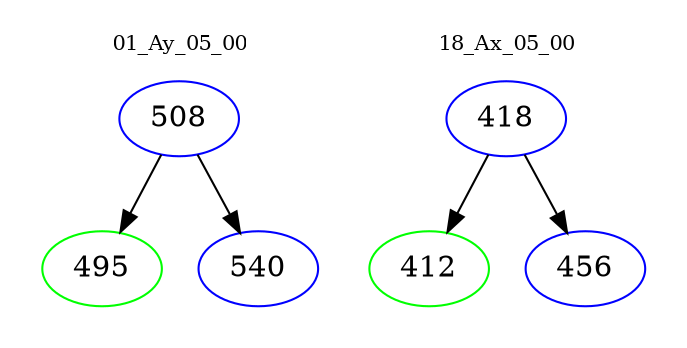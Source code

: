 digraph{
subgraph cluster_0 {
color = white
label = "01_Ay_05_00";
fontsize=10;
T0_508 [label="508", color="blue"]
T0_508 -> T0_495 [color="black"]
T0_495 [label="495", color="green"]
T0_508 -> T0_540 [color="black"]
T0_540 [label="540", color="blue"]
}
subgraph cluster_1 {
color = white
label = "18_Ax_05_00";
fontsize=10;
T1_418 [label="418", color="blue"]
T1_418 -> T1_412 [color="black"]
T1_412 [label="412", color="green"]
T1_418 -> T1_456 [color="black"]
T1_456 [label="456", color="blue"]
}
}
